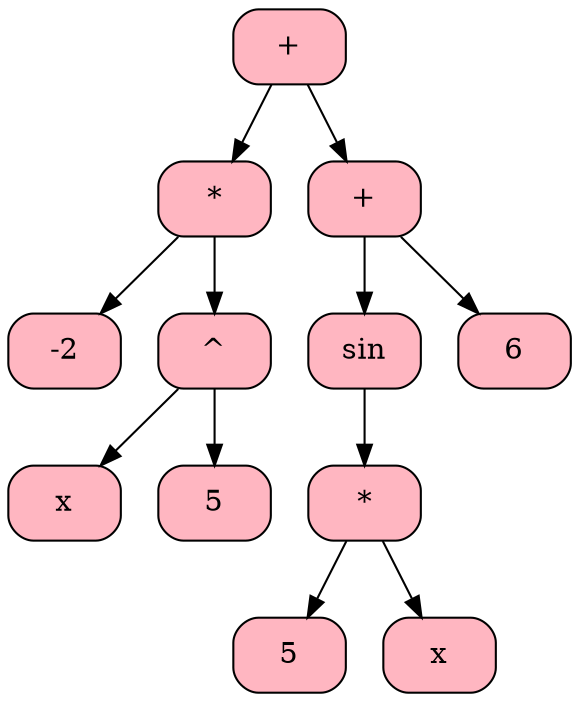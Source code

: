 digraph G { 
node [shape = record];
 "007D1878"  "007D1878" [shape = Mrecord, style = filled, fillcolor = lightpink  label = "+ "];
"007D1878" -> "007D18C0" 
 "007D1878" -> "007D1818" 
 "007D18C0" [shape = Mrecord, style = filled, fillcolor = lightpink  label = "* "];
"007D18C0" -> "007D1890" 
 "007D18C0" -> "007D1800" 
 "007D1890" [shape = Mrecord, style = filled, fillcolor = lightpink  label = "-2 "];
 "007D1800" [shape = Mrecord, style = filled, fillcolor = lightpink  label = "^ "];
"007D1800" -> "007D18A8" 
 "007D1800" -> "007D18D8" 
 "007D18A8" [shape = Mrecord, style = filled, fillcolor = lightpink  label = "x "];
 "007D18D8" [shape = Mrecord, style = filled, fillcolor = lightpink  label = "5 "];
 "007D1818" [shape = Mrecord, style = filled, fillcolor = lightpink  label = "+ "];
"007D1818" -> "007D1920" 
 "007D1818" -> "007D63B8" 
 "007D1920" [shape = Mrecord, style = filled, fillcolor = lightpink  label = "sin "];

 "007D1920" -> "007D1950" 
 "007D1950" [shape = Mrecord, style = filled, fillcolor = lightpink  label = "* "];
"007D1950" -> "007D6448" 
 "007D1950" -> "007D63E8" 
 "007D6448" [shape = Mrecord, style = filled, fillcolor = lightpink  label = "5 "];
 "007D63E8" [shape = Mrecord, style = filled, fillcolor = lightpink  label = "x "];
 "007D63B8" [shape = Mrecord, style = filled, fillcolor = lightpink  label = "6 "];
}
